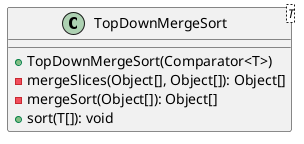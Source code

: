 @startuml

    class TopDownMergeSort<T> {
        +TopDownMergeSort(Comparator<T>)
        -mergeSlices(Object[], Object[]): Object[]
        -mergeSort(Object[]): Object[]
        +sort(T[]): void
    }

@enduml
